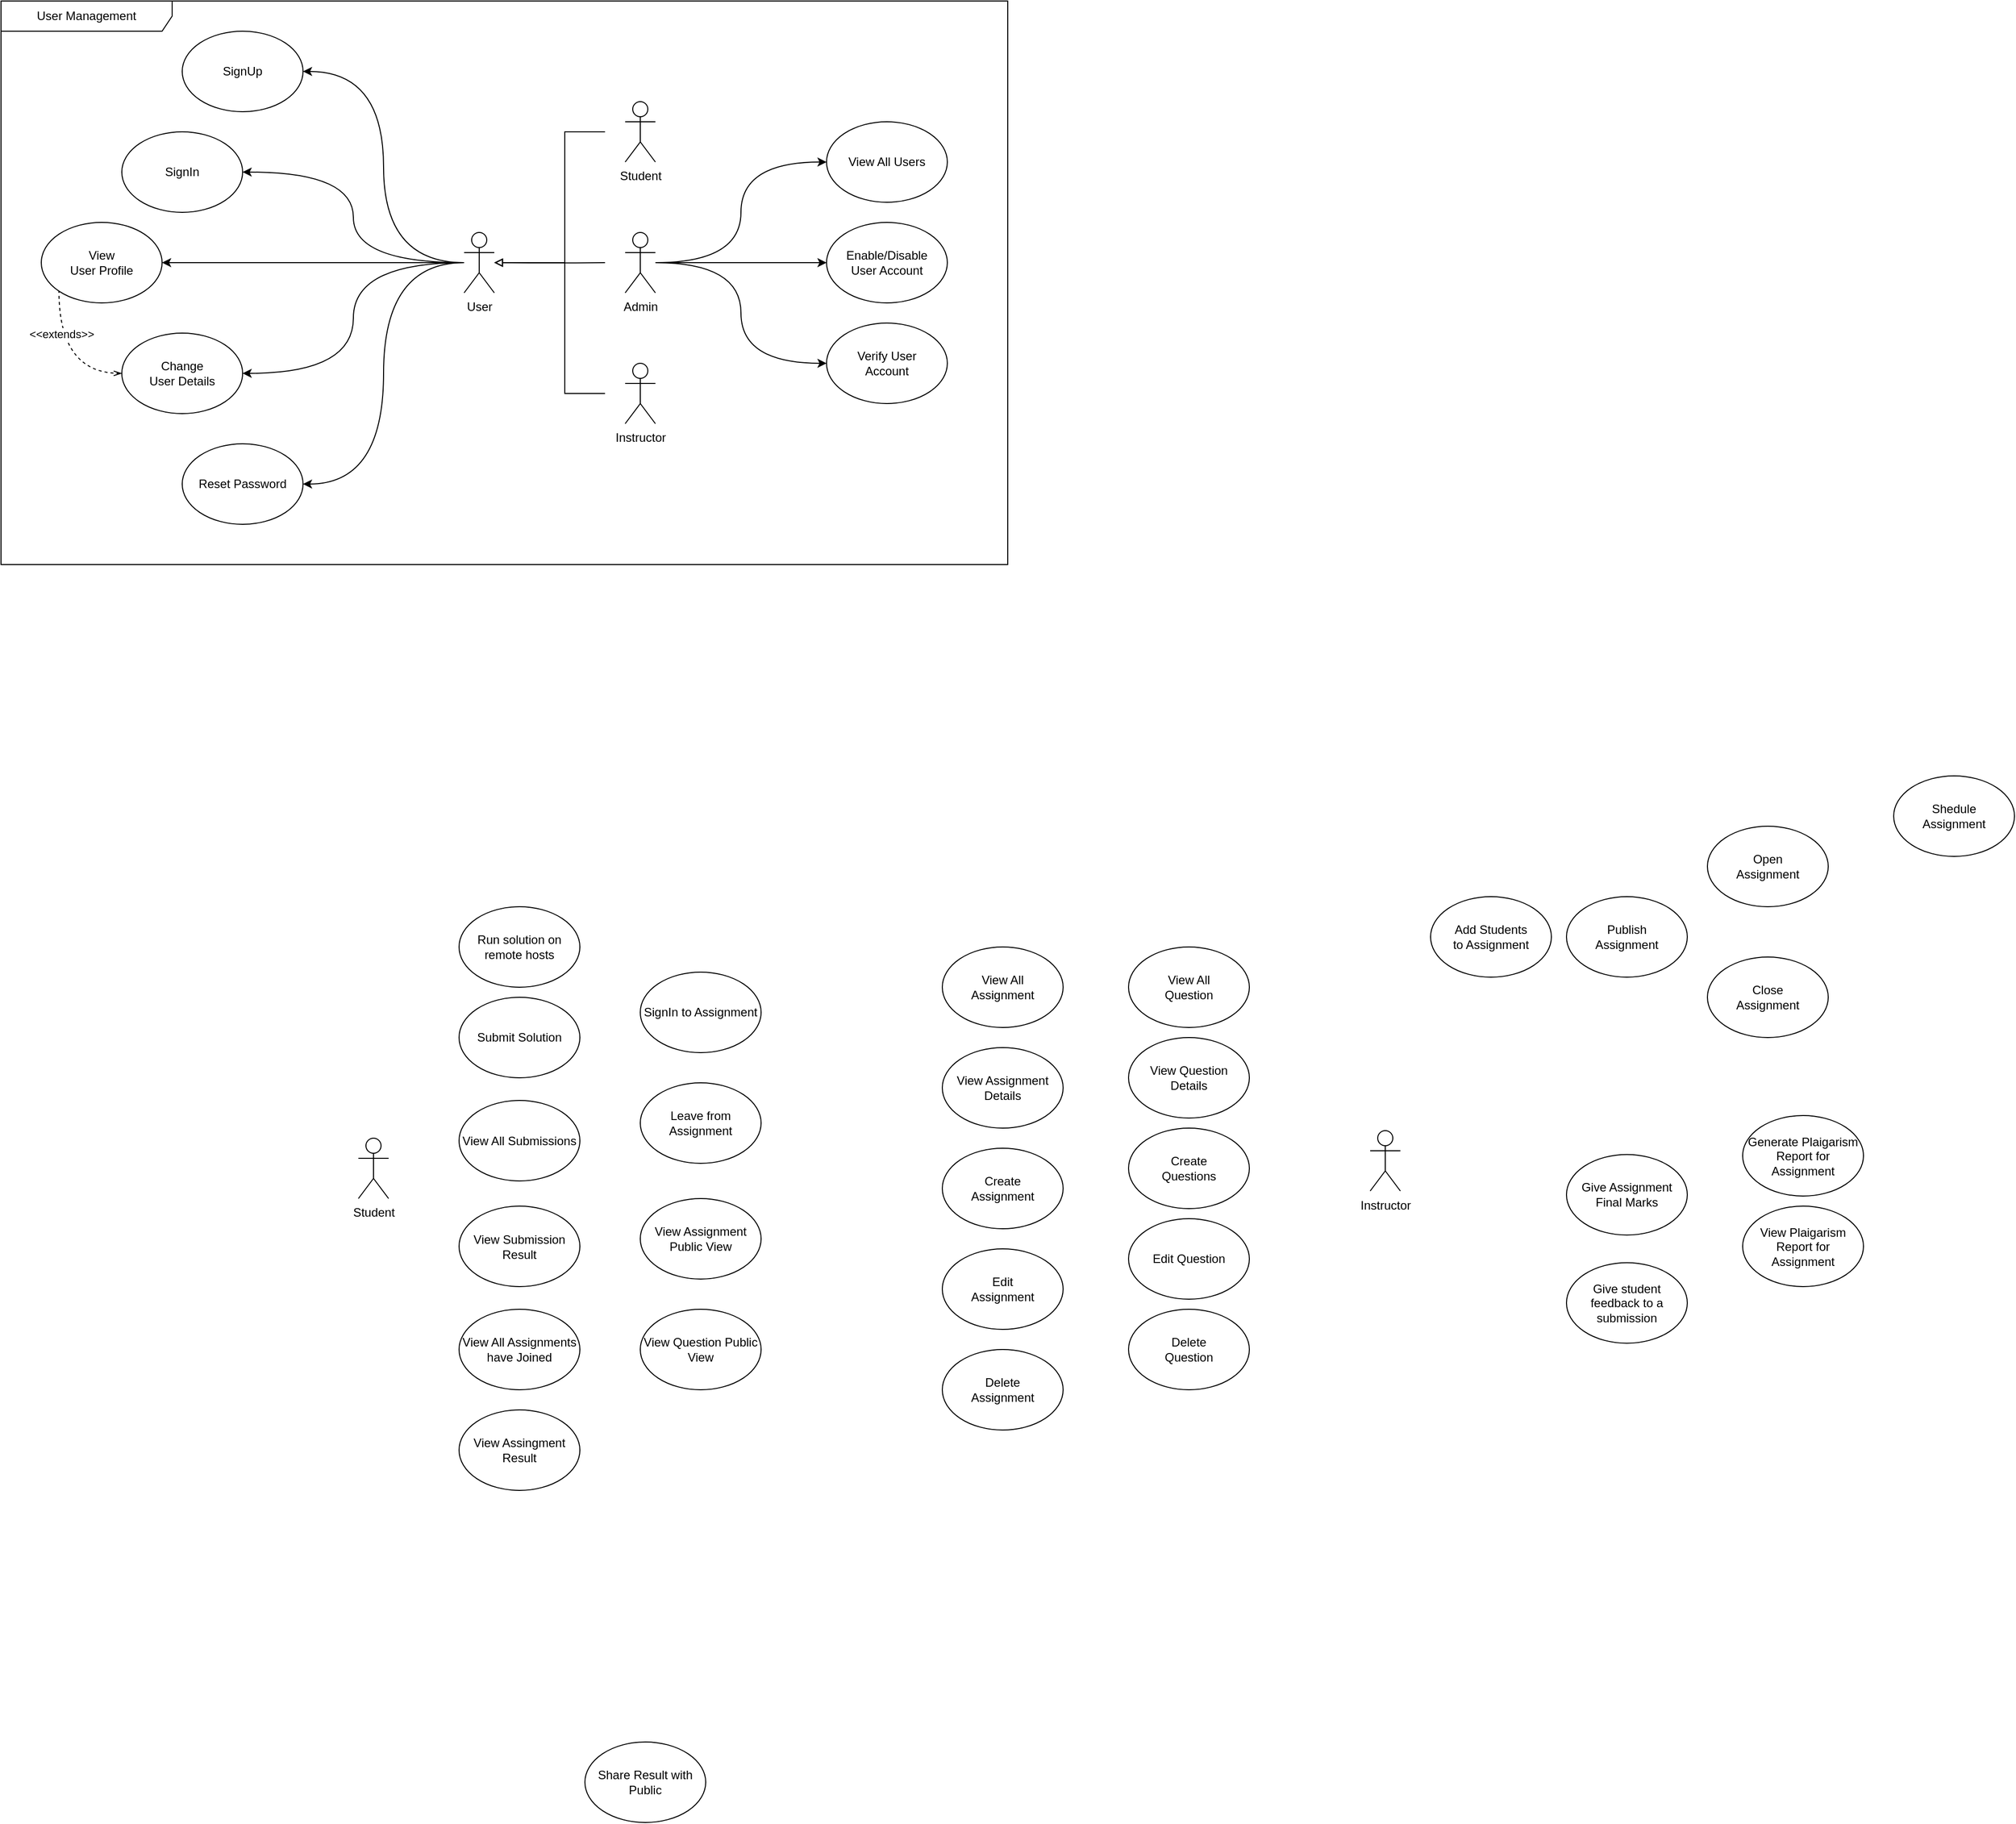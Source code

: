 <mxfile version="14.6.13" type="device"><diagram id="3cUGU1u6pG_o_R58JLAc" name="v1"><mxGraphModel dx="1718" dy="1639" grid="1" gridSize="10" guides="1" tooltips="1" connect="1" arrows="1" fold="1" page="1" pageScale="1" pageWidth="850" pageHeight="1100" math="0" shadow="0"><root><mxCell id="0"/><mxCell id="1" parent="0"/><mxCell id="4" value="Student" style="shape=umlActor;verticalLabelPosition=bottom;verticalAlign=top;html=1;outlineConnect=0;" parent="1" vertex="1"><mxGeometry x="-425" y="70" width="30" height="60" as="geometry"/></mxCell><mxCell id="7" value="Instructor" style="shape=umlActor;verticalLabelPosition=bottom;verticalAlign=top;html=1;outlineConnect=0;" parent="1" vertex="1"><mxGeometry x="580" y="62.5" width="30" height="60" as="geometry"/></mxCell><mxCell id="9" value="Create&lt;br&gt;Assignment" style="ellipse;whiteSpace=wrap;html=1;" parent="1" vertex="1"><mxGeometry x="155" y="80" width="120" height="80" as="geometry"/></mxCell><mxCell id="11" value="Edit&lt;br&gt;Assignment" style="ellipse;whiteSpace=wrap;html=1;" parent="1" vertex="1"><mxGeometry x="155" y="180" width="120" height="80" as="geometry"/></mxCell><mxCell id="12" value="Create&lt;br&gt;Questions" style="ellipse;whiteSpace=wrap;html=1;" parent="1" vertex="1"><mxGeometry x="340" y="60" width="120" height="80" as="geometry"/></mxCell><mxCell id="13" value="Edit Question" style="ellipse;whiteSpace=wrap;html=1;" parent="1" vertex="1"><mxGeometry x="340" y="150" width="120" height="80" as="geometry"/></mxCell><mxCell id="14" value="Delete&lt;br&gt;Question" style="ellipse;whiteSpace=wrap;html=1;" parent="1" vertex="1"><mxGeometry x="340" y="240" width="120" height="80" as="geometry"/></mxCell><mxCell id="15" value="Add Students&lt;br&gt;to Assignment" style="ellipse;whiteSpace=wrap;html=1;" parent="1" vertex="1"><mxGeometry x="640" y="-170" width="120" height="80" as="geometry"/></mxCell><mxCell id="16" value="Publish&lt;br&gt;Assignment" style="ellipse;whiteSpace=wrap;html=1;" parent="1" vertex="1"><mxGeometry x="775" y="-170" width="120" height="80" as="geometry"/></mxCell><mxCell id="17" value="View Assignment Details" style="ellipse;whiteSpace=wrap;html=1;" parent="1" vertex="1"><mxGeometry x="155" y="-20" width="120" height="80" as="geometry"/></mxCell><mxCell id="18" value="View All&lt;br&gt;Assignment" style="ellipse;whiteSpace=wrap;html=1;" parent="1" vertex="1"><mxGeometry x="155" y="-120" width="120" height="80" as="geometry"/></mxCell><mxCell id="19" value="View Question&lt;br&gt;Details" style="ellipse;whiteSpace=wrap;html=1;" parent="1" vertex="1"><mxGeometry x="340" y="-30" width="120" height="80" as="geometry"/></mxCell><mxCell id="20" value="View All&lt;br&gt;Question" style="ellipse;whiteSpace=wrap;html=1;" parent="1" vertex="1"><mxGeometry x="340" y="-120" width="120" height="80" as="geometry"/></mxCell><mxCell id="59" value="Close&lt;br&gt;Assignment" style="ellipse;whiteSpace=wrap;html=1;" parent="1" vertex="1"><mxGeometry x="915" y="-110" width="120" height="80" as="geometry"/></mxCell><mxCell id="60" value="Delete&lt;br&gt;Assignment" style="ellipse;whiteSpace=wrap;html=1;" parent="1" vertex="1"><mxGeometry x="155" y="280" width="120" height="80" as="geometry"/></mxCell><mxCell id="61" value="Open&lt;br&gt;Assignment" style="ellipse;whiteSpace=wrap;html=1;" parent="1" vertex="1"><mxGeometry x="915" y="-240" width="120" height="80" as="geometry"/></mxCell><mxCell id="62" value="Shedule&lt;br&gt;Assignment" style="ellipse;whiteSpace=wrap;html=1;" parent="1" vertex="1"><mxGeometry x="1100" y="-290" width="120" height="80" as="geometry"/></mxCell><mxCell id="63" value="SignIn to Assignment" style="ellipse;whiteSpace=wrap;html=1;" parent="1" vertex="1"><mxGeometry x="-145" y="-95" width="120" height="80" as="geometry"/></mxCell><mxCell id="65" value="View Assignment&lt;br&gt;Public View" style="ellipse;whiteSpace=wrap;html=1;" parent="1" vertex="1"><mxGeometry x="-145" y="130" width="120" height="80" as="geometry"/></mxCell><mxCell id="66" value="View Question Public View" style="ellipse;whiteSpace=wrap;html=1;" parent="1" vertex="1"><mxGeometry x="-145" y="240" width="120" height="80" as="geometry"/></mxCell><mxCell id="67" value="Leave from Assignment" style="ellipse;whiteSpace=wrap;html=1;" parent="1" vertex="1"><mxGeometry x="-145" y="15" width="120" height="80" as="geometry"/></mxCell><mxCell id="68" value="Run solution on remote hosts" style="ellipse;whiteSpace=wrap;html=1;" parent="1" vertex="1"><mxGeometry x="-325" y="-160" width="120" height="80" as="geometry"/></mxCell><mxCell id="69" value="Submit Solution" style="ellipse;whiteSpace=wrap;html=1;" parent="1" vertex="1"><mxGeometry x="-325" y="-70" width="120" height="80" as="geometry"/></mxCell><mxCell id="70" value="View Submission&lt;br&gt;Result" style="ellipse;whiteSpace=wrap;html=1;" parent="1" vertex="1"><mxGeometry x="-325" y="137.5" width="120" height="80" as="geometry"/></mxCell><mxCell id="71" value="View All Submissions" style="ellipse;whiteSpace=wrap;html=1;" parent="1" vertex="1"><mxGeometry x="-325" y="32.5" width="120" height="80" as="geometry"/></mxCell><mxCell id="72" value="View All Assignments have Joined" style="ellipse;whiteSpace=wrap;html=1;" parent="1" vertex="1"><mxGeometry x="-325" y="240" width="120" height="80" as="geometry"/></mxCell><mxCell id="73" value="View Assingment Result" style="ellipse;whiteSpace=wrap;html=1;" parent="1" vertex="1"><mxGeometry x="-325" y="340" width="120" height="80" as="geometry"/></mxCell><mxCell id="74" value="Share Result with Public" style="ellipse;whiteSpace=wrap;html=1;" parent="1" vertex="1"><mxGeometry x="-200" y="670" width="120" height="80" as="geometry"/></mxCell><mxCell id="75" value="Give Assignment Final Marks" style="ellipse;whiteSpace=wrap;html=1;" parent="1" vertex="1"><mxGeometry x="775" y="86.25" width="120" height="80" as="geometry"/></mxCell><mxCell id="76" value="View Plaigarism Report for Assignment" style="ellipse;whiteSpace=wrap;html=1;" parent="1" vertex="1"><mxGeometry x="950" y="137.5" width="120" height="80" as="geometry"/></mxCell><mxCell id="78" value="Generate Plaigarism Report for Assignment" style="ellipse;whiteSpace=wrap;html=1;" parent="1" vertex="1"><mxGeometry x="950" y="47.5" width="120" height="80" as="geometry"/></mxCell><mxCell id="79" value="Give student feedback to a submission" style="ellipse;whiteSpace=wrap;html=1;" parent="1" vertex="1"><mxGeometry x="775" y="193.75" width="120" height="80" as="geometry"/></mxCell><mxCell id="82" value="" style="group" parent="1" vertex="1" connectable="0"><mxGeometry x="-780" y="-1060" width="1000" height="560" as="geometry"/></mxCell><mxCell id="2" value="SignUp" style="ellipse;whiteSpace=wrap;html=1;" parent="82" vertex="1"><mxGeometry x="180" y="30" width="120" height="80" as="geometry"/></mxCell><mxCell id="30" style="edgeStyle=orthogonalEdgeStyle;curved=1;rounded=0;orthogonalLoop=1;jettySize=auto;html=1;entryX=1;entryY=0.5;entryDx=0;entryDy=0;" parent="82" source="5" target="2" edge="1"><mxGeometry relative="1" as="geometry"/></mxCell><mxCell id="5" value="User" style="shape=umlActor;verticalLabelPosition=bottom;verticalAlign=top;html=1;outlineConnect=0;" parent="82" vertex="1"><mxGeometry x="460" y="230" width="30" height="60" as="geometry"/></mxCell><mxCell id="8" value="SignIn" style="ellipse;whiteSpace=wrap;html=1;" parent="82" vertex="1"><mxGeometry x="120" y="130" width="120" height="80" as="geometry"/></mxCell><mxCell id="31" style="edgeStyle=orthogonalEdgeStyle;curved=1;rounded=0;orthogonalLoop=1;jettySize=auto;html=1;entryX=1;entryY=0.5;entryDx=0;entryDy=0;" parent="82" source="5" target="8" edge="1"><mxGeometry relative="1" as="geometry"/></mxCell><mxCell id="27" value="Change&lt;br&gt;User Details" style="ellipse;whiteSpace=wrap;html=1;" parent="82" vertex="1"><mxGeometry x="120" y="330" width="120" height="80" as="geometry"/></mxCell><mxCell id="33" style="edgeStyle=orthogonalEdgeStyle;curved=1;rounded=0;orthogonalLoop=1;jettySize=auto;html=1;entryX=1;entryY=0.5;entryDx=0;entryDy=0;" parent="82" source="5" target="27" edge="1"><mxGeometry relative="1" as="geometry"/></mxCell><mxCell id="28" value="Reset Password" style="ellipse;whiteSpace=wrap;html=1;" parent="82" vertex="1"><mxGeometry x="180" y="440" width="120" height="80" as="geometry"/></mxCell><mxCell id="34" style="edgeStyle=orthogonalEdgeStyle;curved=1;rounded=0;orthogonalLoop=1;jettySize=auto;html=1;entryX=1;entryY=0.5;entryDx=0;entryDy=0;" parent="82" source="5" target="28" edge="1"><mxGeometry relative="1" as="geometry"/></mxCell><mxCell id="29" value="View&lt;br&gt;User Profile" style="ellipse;whiteSpace=wrap;html=1;" parent="82" vertex="1"><mxGeometry x="40" y="220" width="120" height="80" as="geometry"/></mxCell><mxCell id="32" style="edgeStyle=orthogonalEdgeStyle;curved=1;rounded=0;orthogonalLoop=1;jettySize=auto;html=1;entryX=1;entryY=0.5;entryDx=0;entryDy=0;" parent="82" source="5" target="29" edge="1"><mxGeometry relative="1" as="geometry"/></mxCell><mxCell id="47" style="edgeStyle=orthogonalEdgeStyle;curved=1;rounded=0;orthogonalLoop=1;jettySize=auto;html=1;entryX=0;entryY=1;entryDx=0;entryDy=0;dashed=1;startArrow=openThin;startFill=0;endArrow=none;endFill=0;exitX=0;exitY=0.5;exitDx=0;exitDy=0;" parent="82" source="27" target="29" edge="1"><mxGeometry relative="1" as="geometry"/></mxCell><mxCell id="54" value="&amp;lt;&amp;lt;extends&amp;gt;&amp;gt;" style="edgeLabel;html=1;align=center;verticalAlign=middle;resizable=0;points=[];" parent="47" vertex="1" connectable="0"><mxGeometry x="0.362" y="-7" relative="1" as="geometry"><mxPoint x="-5" y="-4" as="offset"/></mxGeometry></mxCell><mxCell id="35" value="Enable/Disable&lt;br&gt;User Account" style="ellipse;whiteSpace=wrap;html=1;" parent="82" vertex="1"><mxGeometry x="820" y="220" width="120" height="80" as="geometry"/></mxCell><mxCell id="36" value="View All Users" style="ellipse;whiteSpace=wrap;html=1;" parent="82" vertex="1"><mxGeometry x="820" y="120" width="120" height="80" as="geometry"/></mxCell><mxCell id="37" value="Verify User&lt;br&gt;Account" style="ellipse;whiteSpace=wrap;html=1;" parent="82" vertex="1"><mxGeometry x="820" y="320" width="120" height="80" as="geometry"/></mxCell><mxCell id="44" style="edgeStyle=orthogonalEdgeStyle;curved=1;rounded=0;orthogonalLoop=1;jettySize=auto;html=1;entryX=0;entryY=0.5;entryDx=0;entryDy=0;" parent="82" source="38" target="36" edge="1"><mxGeometry relative="1" as="geometry"/></mxCell><mxCell id="45" style="edgeStyle=orthogonalEdgeStyle;curved=1;rounded=0;orthogonalLoop=1;jettySize=auto;html=1;entryX=0;entryY=0.5;entryDx=0;entryDy=0;" parent="82" source="38" target="35" edge="1"><mxGeometry relative="1" as="geometry"/></mxCell><mxCell id="46" style="edgeStyle=orthogonalEdgeStyle;curved=1;rounded=0;orthogonalLoop=1;jettySize=auto;html=1;entryX=0;entryY=0.5;entryDx=0;entryDy=0;" parent="82" source="38" target="37" edge="1"><mxGeometry relative="1" as="geometry"/></mxCell><mxCell id="55" style="edgeStyle=orthogonalEdgeStyle;curved=1;rounded=0;orthogonalLoop=1;jettySize=auto;html=1;startArrow=none;startFill=0;endArrow=block;endFill=0;" parent="82" target="5" edge="1"><mxGeometry relative="1" as="geometry"><mxPoint x="510.0" y="260.0" as="targetPoint"/><mxPoint x="600" y="260" as="sourcePoint"/></mxGeometry></mxCell><mxCell id="38" value="Admin" style="shape=umlActor;verticalLabelPosition=bottom;verticalAlign=top;html=1;outlineConnect=0;" parent="82" vertex="1"><mxGeometry x="620" y="230" width="30" height="60" as="geometry"/></mxCell><mxCell id="56" style="edgeStyle=orthogonalEdgeStyle;rounded=0;orthogonalLoop=1;jettySize=auto;html=1;startArrow=none;startFill=0;endArrow=block;endFill=0;" parent="82" edge="1"><mxGeometry relative="1" as="geometry"><mxPoint x="490" y="260" as="targetPoint"/><mxPoint x="600" y="130" as="sourcePoint"/><Array as="points"><mxPoint x="600" y="130"/><mxPoint x="560" y="130"/><mxPoint x="560" y="260"/></Array></mxGeometry></mxCell><mxCell id="41" value="Student" style="shape=umlActor;verticalLabelPosition=bottom;verticalAlign=top;html=1;outlineConnect=0;" parent="82" vertex="1"><mxGeometry x="620" y="100" width="30" height="60" as="geometry"/></mxCell><mxCell id="57" style="edgeStyle=orthogonalEdgeStyle;rounded=0;orthogonalLoop=1;jettySize=auto;html=1;startArrow=none;startFill=0;endArrow=block;endFill=0;" parent="82" edge="1"><mxGeometry relative="1" as="geometry"><mxPoint x="490.0" y="260.0" as="targetPoint"/><mxPoint x="600" y="390" as="sourcePoint"/><Array as="points"><mxPoint x="560" y="260"/></Array></mxGeometry></mxCell><mxCell id="42" value="Instructor" style="shape=umlActor;verticalLabelPosition=bottom;verticalAlign=top;html=1;outlineConnect=0;" parent="82" vertex="1"><mxGeometry x="620" y="360" width="30" height="60" as="geometry"/></mxCell><mxCell id="81" value="User Management" style="shape=umlFrame;whiteSpace=wrap;html=1;width=170;height=30;" parent="82" vertex="1"><mxGeometry width="1000" height="560" as="geometry"/></mxCell></root></mxGraphModel></diagram></mxfile>